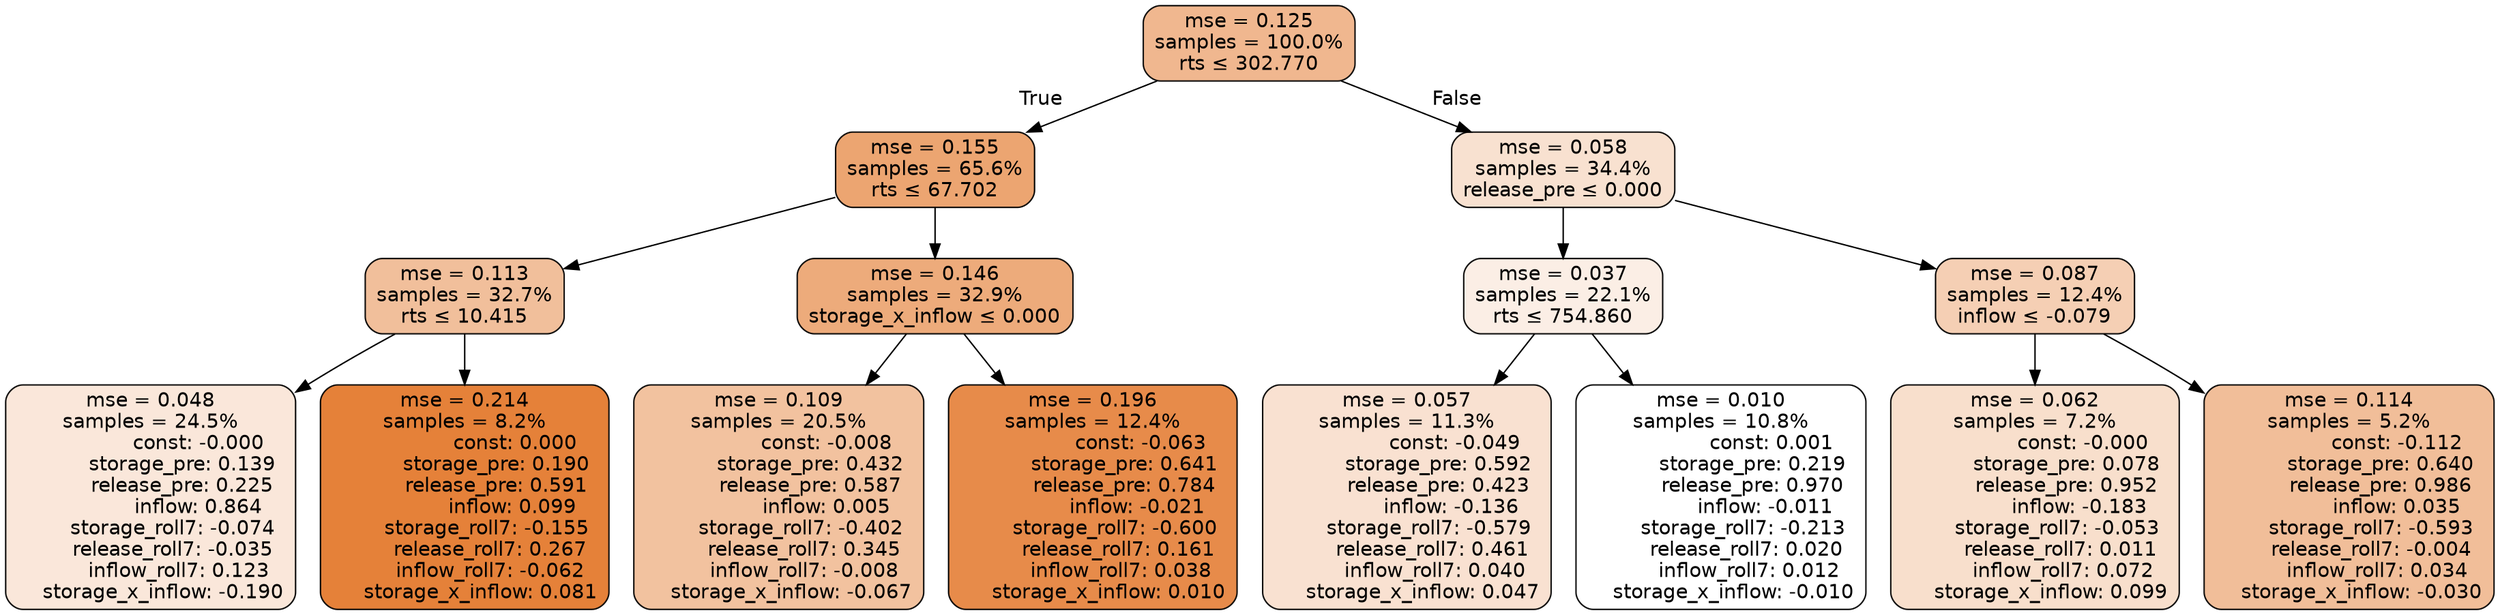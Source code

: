 digraph tree {
bgcolor="transparent"
node [shape=rectangle, style="filled, rounded", color="black", fontname=helvetica] ;
edge [fontname=helvetica] ;
	"0" [label="mse = 0.125
samples = 100.0%
rts &le; 302.770", fillcolor="#f0b78f"]
	"1" [label="mse = 0.155
samples = 65.6%
rts &le; 67.702", fillcolor="#eca571"]
	"2" [label="mse = 0.113
samples = 32.7%
rts &le; 10.415", fillcolor="#f1bf9b"]
	"3" [label="mse = 0.048
samples = 24.5%
               const: -0.000
          storage_pre: 0.139
          release_pre: 0.225
               inflow: 0.864
       storage_roll7: -0.074
       release_roll7: -0.035
         inflow_roll7: 0.123
    storage_x_inflow: -0.190", fillcolor="#fae7da"]
	"4" [label="mse = 0.214
samples = 8.2%
                const: 0.000
          storage_pre: 0.190
          release_pre: 0.591
               inflow: 0.099
       storage_roll7: -0.155
        release_roll7: 0.267
        inflow_roll7: -0.062
     storage_x_inflow: 0.081", fillcolor="#e58139"]
	"5" [label="mse = 0.146
samples = 32.9%
storage_x_inflow &le; 0.000", fillcolor="#edab7b"]
	"6" [label="mse = 0.109
samples = 20.5%
               const: -0.008
          storage_pre: 0.432
          release_pre: 0.587
               inflow: 0.005
       storage_roll7: -0.402
        release_roll7: 0.345
        inflow_roll7: -0.008
    storage_x_inflow: -0.067", fillcolor="#f2c29f"]
	"7" [label="mse = 0.196
samples = 12.4%
               const: -0.063
          storage_pre: 0.641
          release_pre: 0.784
              inflow: -0.021
       storage_roll7: -0.600
        release_roll7: 0.161
         inflow_roll7: 0.038
     storage_x_inflow: 0.010", fillcolor="#e78b4a"]
	"8" [label="mse = 0.058
samples = 34.4%
release_pre &le; 0.000", fillcolor="#f8e1d0"]
	"9" [label="mse = 0.037
samples = 22.1%
rts &le; 754.860", fillcolor="#fbeee5"]
	"10" [label="mse = 0.057
samples = 11.3%
               const: -0.049
          storage_pre: 0.592
          release_pre: 0.423
              inflow: -0.136
       storage_roll7: -0.579
        release_roll7: 0.461
         inflow_roll7: 0.040
     storage_x_inflow: 0.047", fillcolor="#f9e1d1"]
	"11" [label="mse = 0.010
samples = 10.8%
                const: 0.001
          storage_pre: 0.219
          release_pre: 0.970
              inflow: -0.011
       storage_roll7: -0.213
        release_roll7: 0.020
         inflow_roll7: 0.012
    storage_x_inflow: -0.010", fillcolor="#ffffff"]
	"12" [label="mse = 0.087
samples = 12.4%
inflow &le; -0.079", fillcolor="#f5cfb4"]
	"13" [label="mse = 0.062
samples = 7.2%
               const: -0.000
          storage_pre: 0.078
          release_pre: 0.952
              inflow: -0.183
       storage_roll7: -0.053
        release_roll7: 0.011
         inflow_roll7: 0.072
     storage_x_inflow: 0.099", fillcolor="#f8dfcc"]
	"14" [label="mse = 0.114
samples = 5.2%
               const: -0.112
          storage_pre: 0.640
          release_pre: 0.986
               inflow: 0.035
       storage_roll7: -0.593
       release_roll7: -0.004
         inflow_roll7: 0.034
    storage_x_inflow: -0.030", fillcolor="#f1be99"]

	"0" -> "1" [labeldistance=2.5, labelangle=45, headlabel="True"]
	"1" -> "2"
	"2" -> "3"
	"2" -> "4"
	"1" -> "5"
	"5" -> "6"
	"5" -> "7"
	"0" -> "8" [labeldistance=2.5, labelangle=-45, headlabel="False"]
	"8" -> "9"
	"9" -> "10"
	"9" -> "11"
	"8" -> "12"
	"12" -> "13"
	"12" -> "14"
}